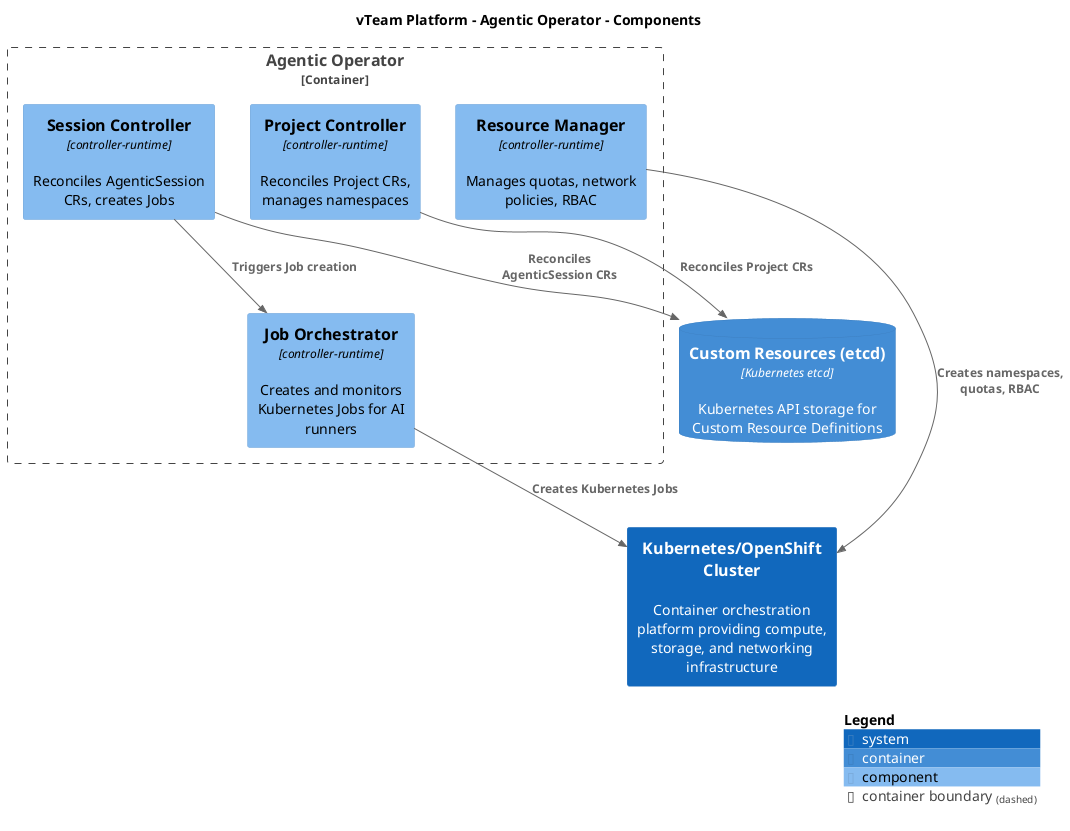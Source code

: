 @startuml
set separator none
title vTeam Platform - Agentic Operator - Components

top to bottom direction

!include <C4/C4>
!include <C4/C4_Context>
!include <C4/C4_Container>
!include <C4/C4_Component>

System(KubernetesOpenShiftCluster, "Kubernetes/OpenShift Cluster", $descr="Container orchestration platform providing compute, storage, and networking infrastructure", $tags="", $link="")
ContainerDb(vTeamPlatform.CustomResourcesetcd, "Custom Resources (etcd)", $techn="Kubernetes etcd", $descr="Kubernetes API storage for Custom Resource Definitions", $tags="", $link="")

Container_Boundary("vTeamPlatform.AgenticOperator_boundary", "Agentic Operator", $tags="") {
  Component(vTeamPlatform.AgenticOperator.ProjectController, "Project Controller", $techn="controller-runtime", $descr="Reconciles Project CRs, manages namespaces", $tags="", $link="")
  Component(vTeamPlatform.AgenticOperator.SessionController, "Session Controller", $techn="controller-runtime", $descr="Reconciles AgenticSession CRs, creates Jobs", $tags="", $link="")
  Component(vTeamPlatform.AgenticOperator.ResourceManager, "Resource Manager", $techn="controller-runtime", $descr="Manages quotas, network policies, RBAC", $tags="", $link="")
  Component(vTeamPlatform.AgenticOperator.JobOrchestrator, "Job Orchestrator", $techn="controller-runtime", $descr="Creates and monitors Kubernetes Jobs for AI runners", $tags="", $link="")
}

Rel(vTeamPlatform.AgenticOperator.ProjectController, vTeamPlatform.CustomResourcesetcd, "Reconciles Project CRs", $techn="", $tags="", $link="")
Rel(vTeamPlatform.AgenticOperator.SessionController, vTeamPlatform.CustomResourcesetcd, "Reconciles AgenticSession CRs", $techn="", $tags="", $link="")
Rel(vTeamPlatform.AgenticOperator.SessionController, vTeamPlatform.AgenticOperator.JobOrchestrator, "Triggers Job creation", $techn="", $tags="", $link="")
Rel(vTeamPlatform.AgenticOperator.ResourceManager, KubernetesOpenShiftCluster, "Creates namespaces, quotas, RBAC", $techn="", $tags="", $link="")
Rel(vTeamPlatform.AgenticOperator.JobOrchestrator, KubernetesOpenShiftCluster, "Creates Kubernetes Jobs", $techn="", $tags="", $link="")

SHOW_LEGEND(true)
@enduml